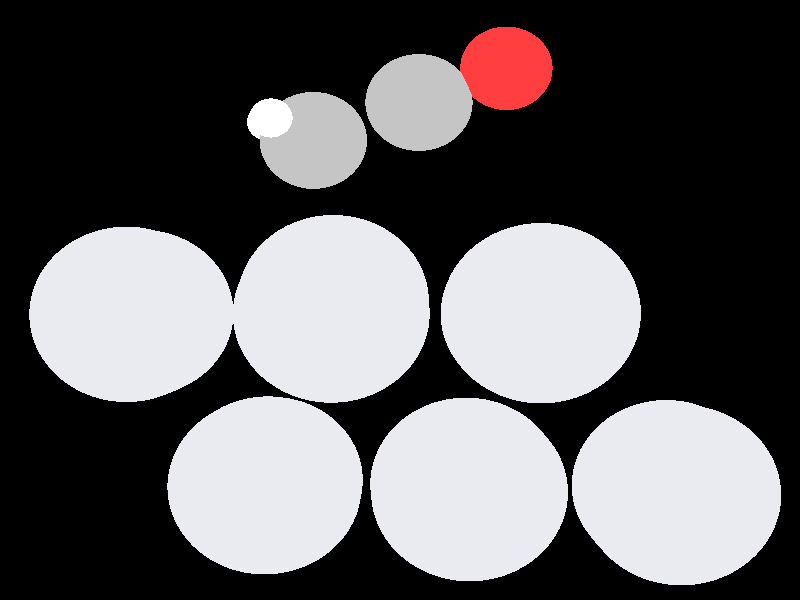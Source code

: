 #include "colors.inc"
#include "finish.inc"

global_settings {assumed_gamma 1 max_trace_level 6}
background {color White transmit 1.0}
camera {perspective
  right -9.30*x up 7.72*y
  direction 100.00*z
  location <0,0,100.00> look_at <0,0,0>}


light_source {<  2.00,   3.00,  40.00> color White
  area_light <0.70, 0, 0>, <0, 0.70, 0>, 3, 3
  adaptive 1 jitter}
// no fog
#declare simple = finish {phong 0.7}
#declare pale = finish {ambient 0.5 diffuse 0.85 roughness 0.001 specular 0.200 }
#declare intermediate = finish {ambient 0.3 diffuse 0.6 specular 0.1 roughness 0.04}
#declare vmd = finish {ambient 0.0 diffuse 0.65 phong 0.1 phong_size 40.0 specular 0.5 }
#declare jmol = finish {ambient 0.2 diffuse 0.6 specular 1 roughness 0.001 metallic}
#declare ase2 = finish {ambient 0.05 brilliance 3 diffuse 0.6 metallic specular 0.7 roughness 0.04 reflection 0.15}
#declare ase3 = finish {ambient 0.15 brilliance 2 diffuse 0.6 metallic specular 1.0 roughness 0.001 reflection 0.0}
#declare glass = finish {ambient 0.05 diffuse 0.3 specular 1.0 roughness 0.001}
#declare glass2 = finish {ambient 0.01 diffuse 0.3 specular 1.0 reflection 0.25 roughness 0.001}
#declare Rcell = 0.050;
#declare Rbond = 0.100;

#macro atom(LOC, R, COL, TRANS, FIN)
  sphere{LOC, R texture{pigment{color COL transmit TRANS} finish{FIN}}}
#end
#macro constrain(LOC, R, COL, TRANS FIN)
union{torus{R, Rcell rotate 45*z texture{pigment{color COL transmit TRANS} finish{FIN}}}
     torus{R, Rcell rotate -45*z texture{pigment{color COL transmit TRANS} finish{FIN}}}
     translate LOC}
#end

// no cell vertices
atom(< -1.63,  -2.51,  -8.49>, 1.16, rgb <0.82, 0.82, 0.88>, 0.0, ase3) // #0
atom(< -1.62,  -2.47,  -5.64>, 1.16, rgb <0.82, 0.82, 0.88>, 0.0, ase3) // #1
atom(< -1.62,  -2.47,  -2.84>, 1.16, rgb <0.82, 0.82, 0.88>, 0.0, ase3) // #2
atom(<  0.82,  -2.51,  -7.07>, 1.16, rgb <0.82, 0.82, 0.88>, 0.0, ase3) // #3
atom(<  0.80,  -2.47,  -4.24>, 1.16, rgb <0.82, 0.82, 0.88>, 0.0, ase3) // #4
atom(<  0.82,  -2.51,  -1.41>, 1.16, rgb <0.82, 0.82, 0.88>, 0.0, ase3) // #5
atom(<  3.27,  -2.52,  -5.66>, 1.16, rgb <0.82, 0.82, 0.88>, 0.0, ase3) // #6
atom(<  3.27,  -2.52,  -2.83>, 1.16, rgb <0.82, 0.82, 0.88>, 0.0, ase3) // #7
atom(<  3.27,  -2.51,   0.00>, 1.16, rgb <0.82, 0.82, 0.88>, 0.0, ase3) // #8
atom(< -3.26,  -0.18,  -8.49>, 1.16, rgb <0.82, 0.82, 0.88>, 0.0, ase3) // #9
atom(< -3.27,  -0.19,  -5.67>, 1.16, rgb <0.82, 0.82, 0.88>, 0.0, ase3) // #10
atom(< -3.27,  -0.19,  -2.82>, 1.16, rgb <0.82, 0.82, 0.88>, 0.0, ase3) // #11
atom(< -0.81,  -0.18,  -7.09>, 1.16, rgb <0.82, 0.82, 0.88>, 0.0, ase3) // #12
atom(< -0.81,  -0.02,  -4.24>, 1.16, rgb <0.82, 0.82, 0.88>, 0.0, ase3) // #13
atom(< -0.81,  -0.18,  -1.39>, 1.16, rgb <0.82, 0.82, 0.88>, 0.0, ase3) // #14
atom(<  1.66,  -0.19,  -5.67>, 1.16, rgb <0.82, 0.82, 0.88>, 0.0, ase3) // #15
atom(<  1.66,  -0.19,  -2.81>, 1.16, rgb <0.82, 0.82, 0.88>, 0.0, ase3) // #16
atom(<  1.64,  -0.17,  -0.00>, 1.16, rgb <0.82, 0.82, 0.88>, 0.0, ase3) // #17
atom(< -1.05,   2.14,  -4.24>, 0.65, rgb <0.56, 0.56, 0.56>, 0.0, ase3) // #18
atom(<  0.23,   2.65,  -4.29>, 0.65, rgb <0.56, 0.56, 0.56>, 0.0, ase3) // #19
atom(<  1.29,   3.11,  -4.32>, 0.56, rgb <1.00, 0.05, 0.05>, 0.0, ase3) // #20
atom(< -1.61,   2.41,  -5.14>, 0.26, rgb <1.00, 1.00, 1.00>, 0.0, ase3) // #21
atom(< -1.55,   2.42,  -3.31>, 0.26, rgb <1.00, 1.00, 1.00>, 0.0, ase3) // #22

// no constraints

